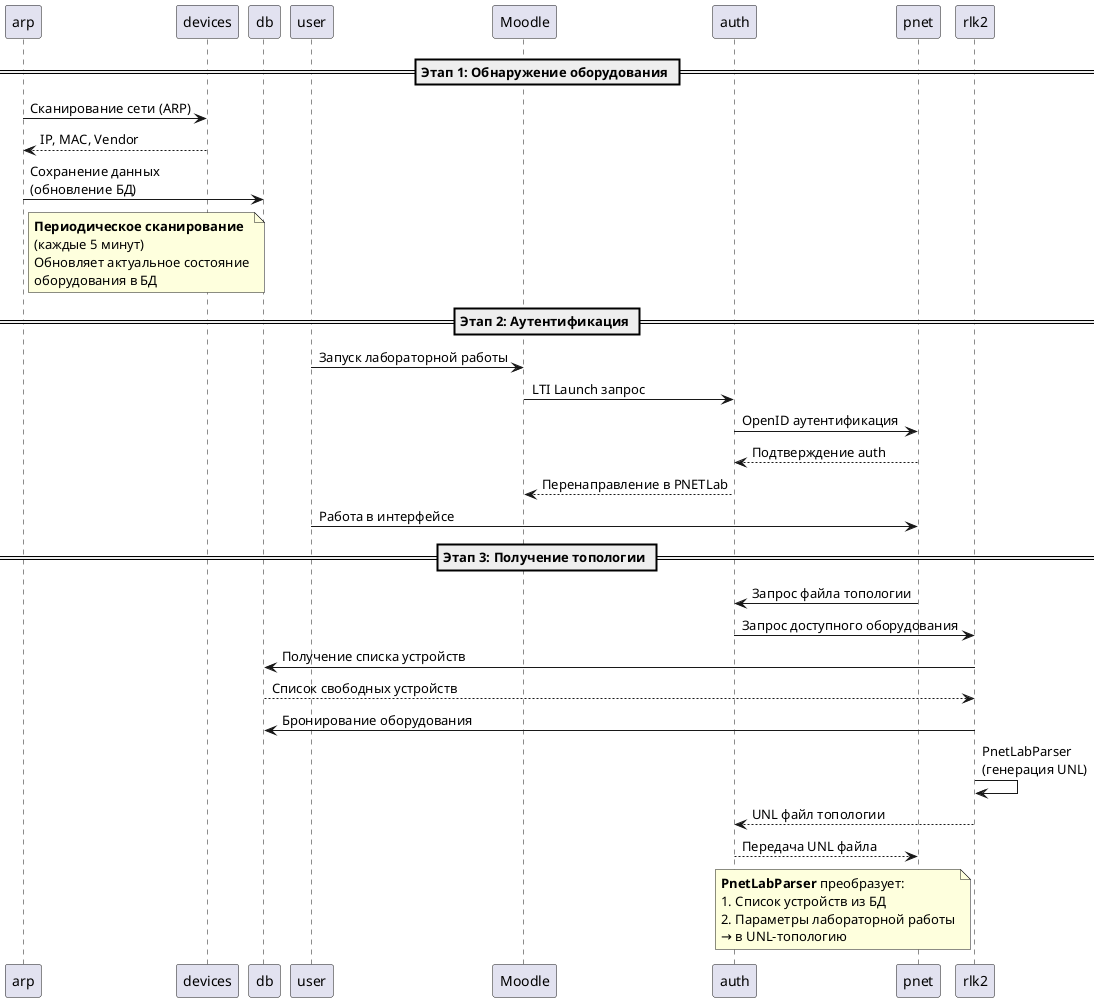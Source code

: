 @startuml Последовательность работы системы
== Этап 1: Обнаружение оборудования ==
arp -> devices: Сканирование сети (ARP)
devices --> arp: IP, MAC, Vendor
arp -> db: Сохранение данных\n(обновление БД)

note right of arp
  <b>Периодическое сканирование</b>
  (каждые 5 минут)
  Обновляет актуальное состояние
  оборудования в БД
end note

== Этап 2: Аутентификация ==
user -> Moodle: Запуск лабораторной работы
Moodle -> auth: LTI Launch запрос
auth -> pnet: OpenID аутентификация
pnet --> auth: Подтверждение auth
auth --> Moodle: Перенаправление в PNETLab
user -> pnet: Работа в интерфейсе

== Этап 3: Получение топологии ==
pnet -> auth: Запрос файла топологии
auth -> rlk2: Запрос доступного оборудования
rlk2 -> db: Получение списка устройств
db --> rlk2: Список свободных устройств
rlk2 -> db: Бронирование оборудования
rlk2 -> rlk2: PnetLabParser\n(генерация UNL)
rlk2 --> auth: UNL файл топологии
auth --> pnet: Передача UNL файла

note left of rlk2
  <b>PnetLabParser</b> преобразует:
  1. Список устройств из БД
  2. Параметры лабораторной работы
  → в UNL-топологию
end note
@enduml